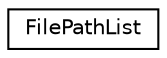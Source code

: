 digraph "Graphical Class Hierarchy"
{
 // LATEX_PDF_SIZE
  edge [fontname="Helvetica",fontsize="10",labelfontname="Helvetica",labelfontsize="10"];
  node [fontname="Helvetica",fontsize="10",shape=record];
  rankdir="LR";
  Node0 [label="FilePathList",height=0.2,width=0.4,color="black", fillcolor="white", style="filled",URL="$structFilePathList.html",tooltip=" "];
}
